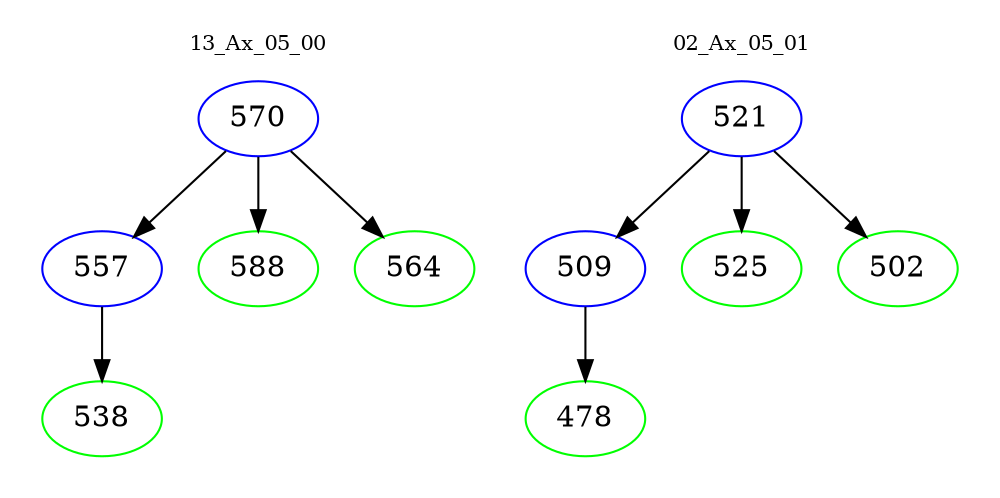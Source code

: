 digraph{
subgraph cluster_0 {
color = white
label = "13_Ax_05_00";
fontsize=10;
T0_570 [label="570", color="blue"]
T0_570 -> T0_557 [color="black"]
T0_557 [label="557", color="blue"]
T0_557 -> T0_538 [color="black"]
T0_538 [label="538", color="green"]
T0_570 -> T0_588 [color="black"]
T0_588 [label="588", color="green"]
T0_570 -> T0_564 [color="black"]
T0_564 [label="564", color="green"]
}
subgraph cluster_1 {
color = white
label = "02_Ax_05_01";
fontsize=10;
T1_521 [label="521", color="blue"]
T1_521 -> T1_509 [color="black"]
T1_509 [label="509", color="blue"]
T1_509 -> T1_478 [color="black"]
T1_478 [label="478", color="green"]
T1_521 -> T1_525 [color="black"]
T1_525 [label="525", color="green"]
T1_521 -> T1_502 [color="black"]
T1_502 [label="502", color="green"]
}
}
